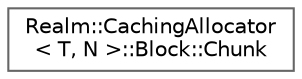 digraph "Graphical Class Hierarchy"
{
 // LATEX_PDF_SIZE
  bgcolor="transparent";
  edge [fontname=Helvetica,fontsize=10,labelfontname=Helvetica,labelfontsize=10];
  node [fontname=Helvetica,fontsize=10,shape=box,height=0.2,width=0.4];
  rankdir="LR";
  Node0 [id="Node000000",label="Realm::CachingAllocator\l\< T, N \>::Block::Chunk",height=0.2,width=0.4,color="grey40", fillcolor="white", style="filled",URL="$structRealm_1_1CachingAllocator_1_1Block_1_1Chunk.html",tooltip=" "];
}
